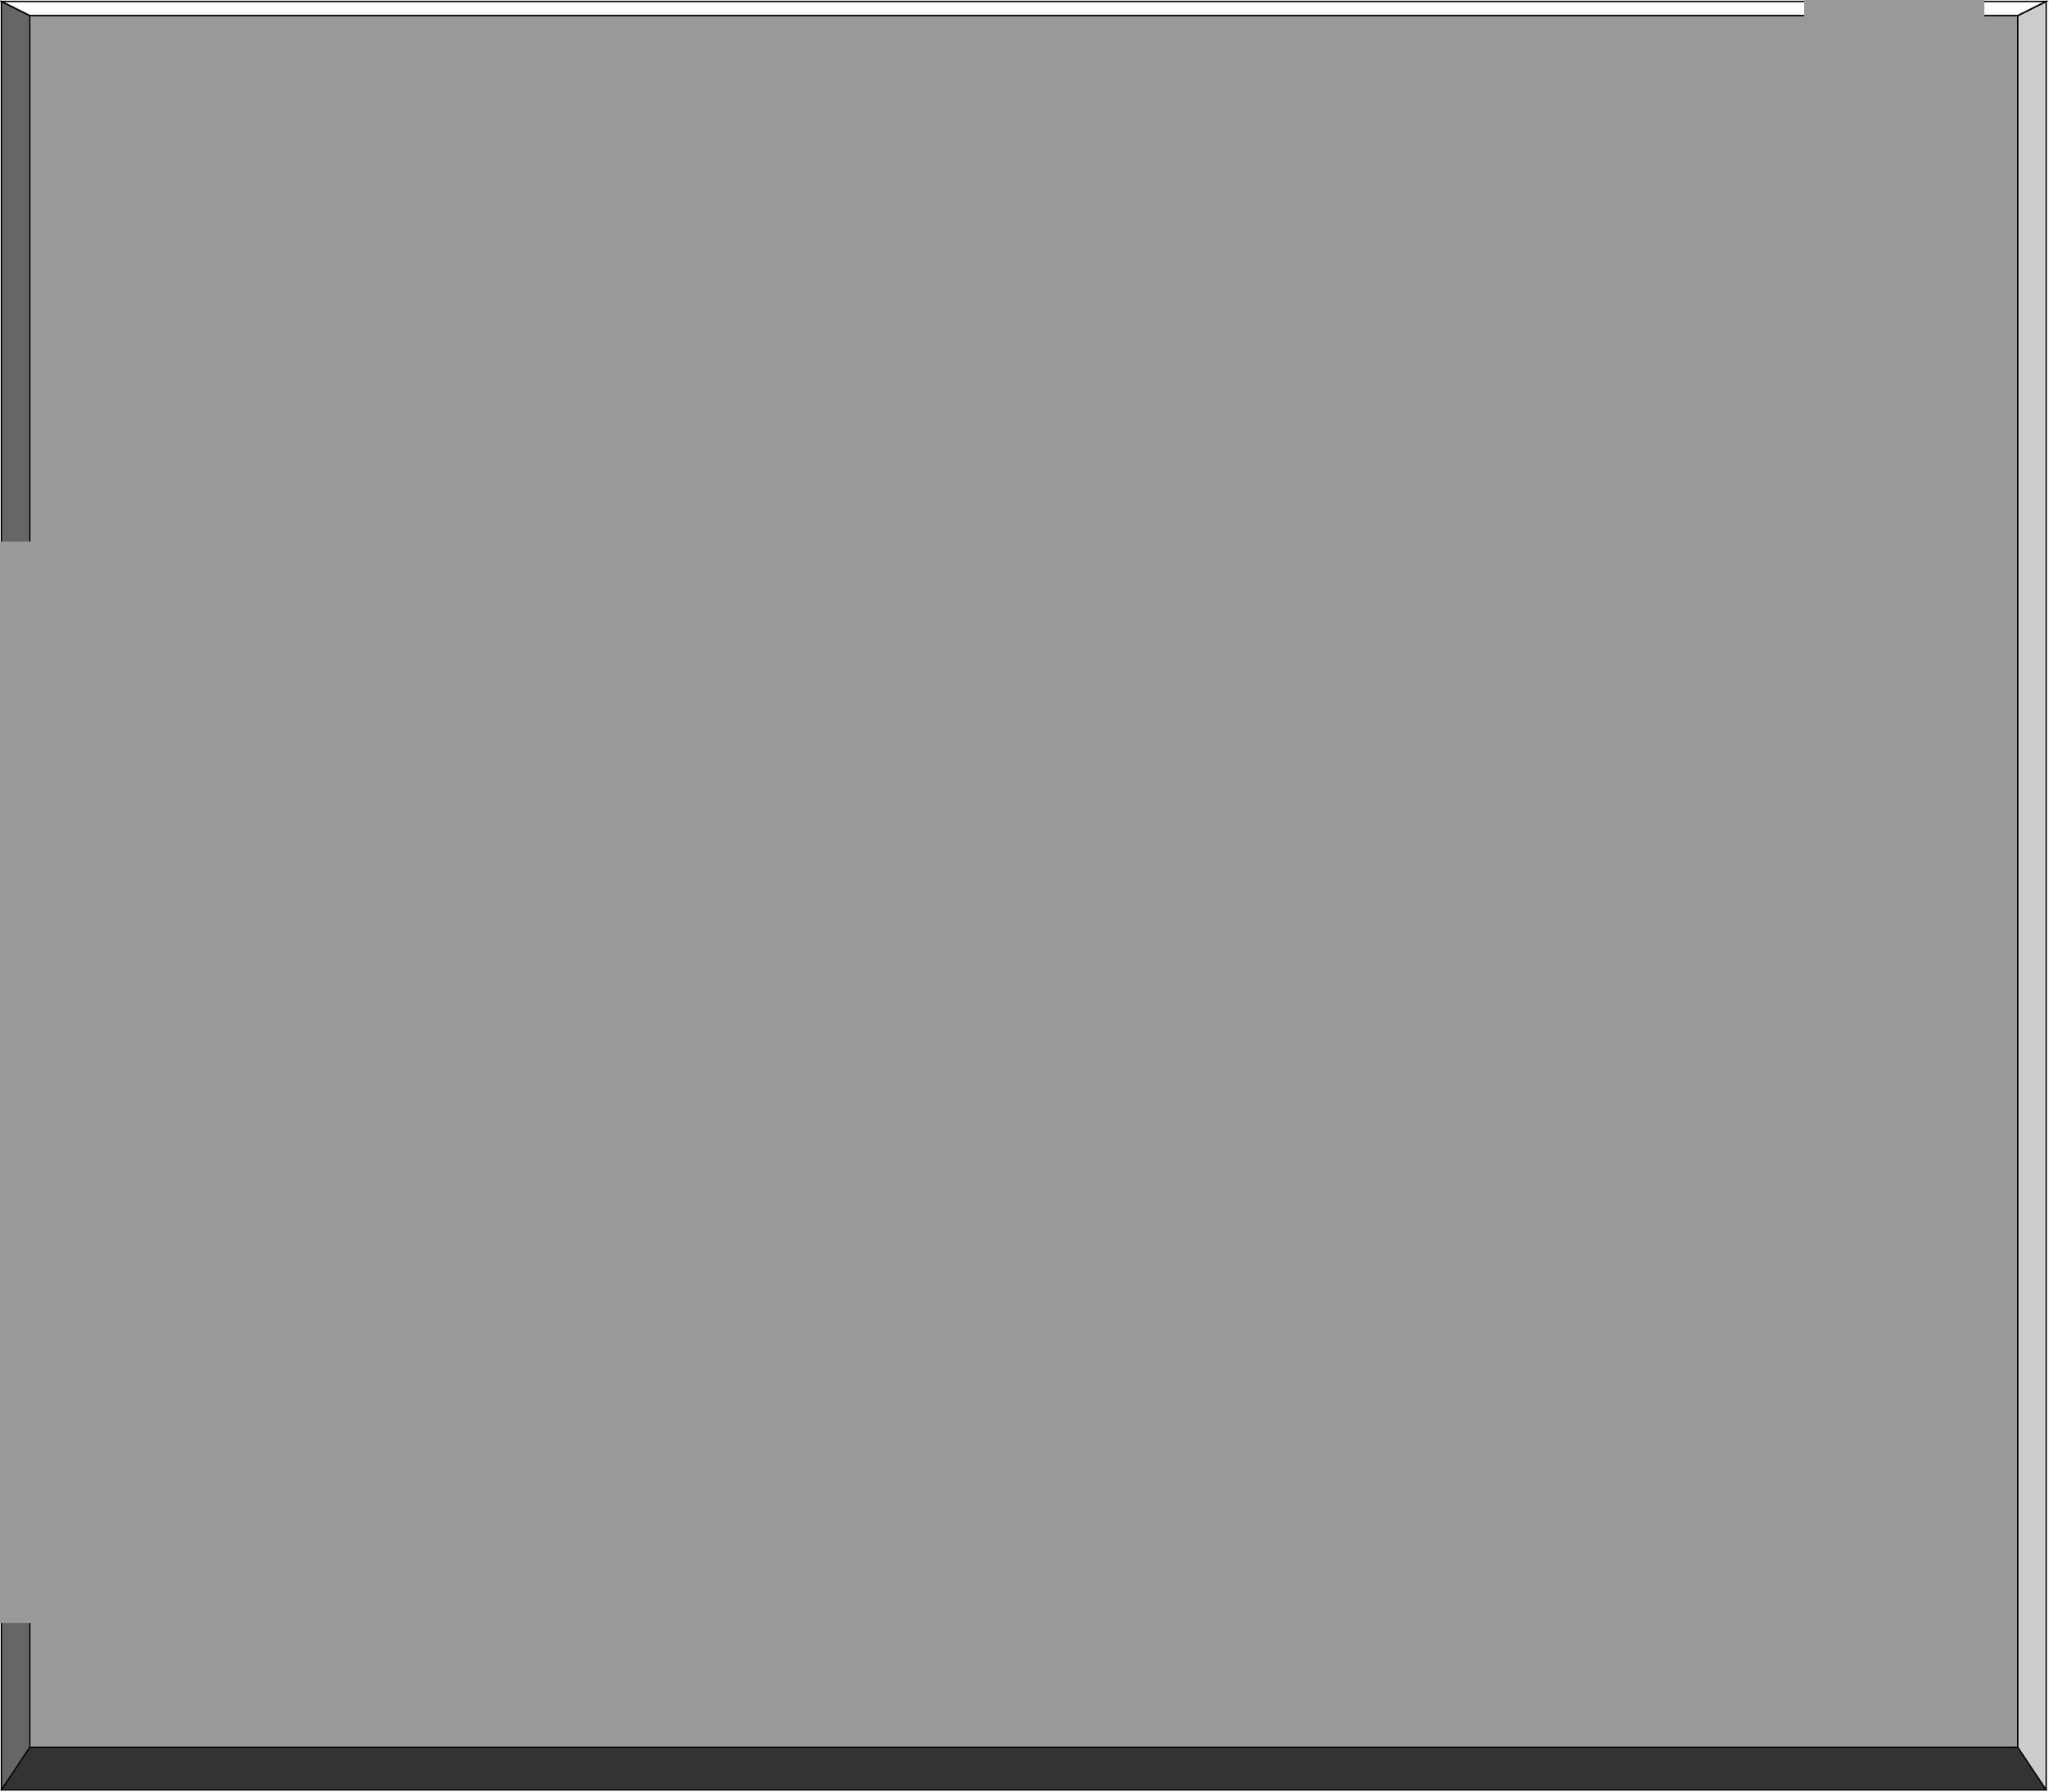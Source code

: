 <mxfile version="24.7.5">
  <diagram name="Page-1" id="nHzvoF0e87Y2690Xo1ev">
    <mxGraphModel dx="1420" dy="899" grid="1" gridSize="10" guides="1" tooltips="1" connect="1" arrows="1" fold="1" page="1" pageScale="1" pageWidth="1440" pageHeight="1260" math="0" shadow="0">
      <root>
        <mxCell id="0" />
        <mxCell id="1" parent="0" />
        <mxCell id="Wazu7IJVKDVCNvOERVV5-3" value="" style="shape=trapezoid;perimeter=trapezoidPerimeter;whiteSpace=wrap;html=1;fixedSize=1;rotation=270;size=10;fillColor=#cccccc;strokeColor=default;" parent="1" vertex="1">
          <mxGeometry x="800" y="620" width="1260" height="20" as="geometry" />
        </mxCell>
        <mxCell id="Wazu7IJVKDVCNvOERVV5-5" value="" style="shape=trapezoid;perimeter=trapezoidPerimeter;whiteSpace=wrap;html=1;fixedSize=1;rotation=90;size=10;fillColor=#666666;strokeColor=default;" parent="1" vertex="1">
          <mxGeometry x="-620" y="620" width="1260" height="20" as="geometry" />
        </mxCell>
        <mxCell id="Wazu7IJVKDVCNvOERVV5-2" value="" style="shape=trapezoid;perimeter=trapezoidPerimeter;whiteSpace=wrap;html=1;fixedSize=1;size=20;fillColor=#333333;strokeColor=default;" parent="1" vertex="1">
          <mxGeometry y="1230" width="1440" height="30" as="geometry" />
        </mxCell>
        <mxCell id="Wazu7IJVKDVCNvOERVV5-4" value="" style="shape=trapezoid;perimeter=trapezoidPerimeter;whiteSpace=wrap;html=1;fixedSize=1;rotation=-180;strokeColor=default;" parent="1" vertex="1">
          <mxGeometry width="1440" height="10" as="geometry" />
        </mxCell>
        <mxCell id="Wazu7IJVKDVCNvOERVV5-6" value="" style="rounded=0;whiteSpace=wrap;html=1;fillColor=#999999;strokeColor=default;" parent="1" vertex="1">
          <mxGeometry x="20" y="10" width="1400" height="1220" as="geometry" />
        </mxCell>
      </root>
    </mxGraphModel>
  </diagram>
</mxfile>
